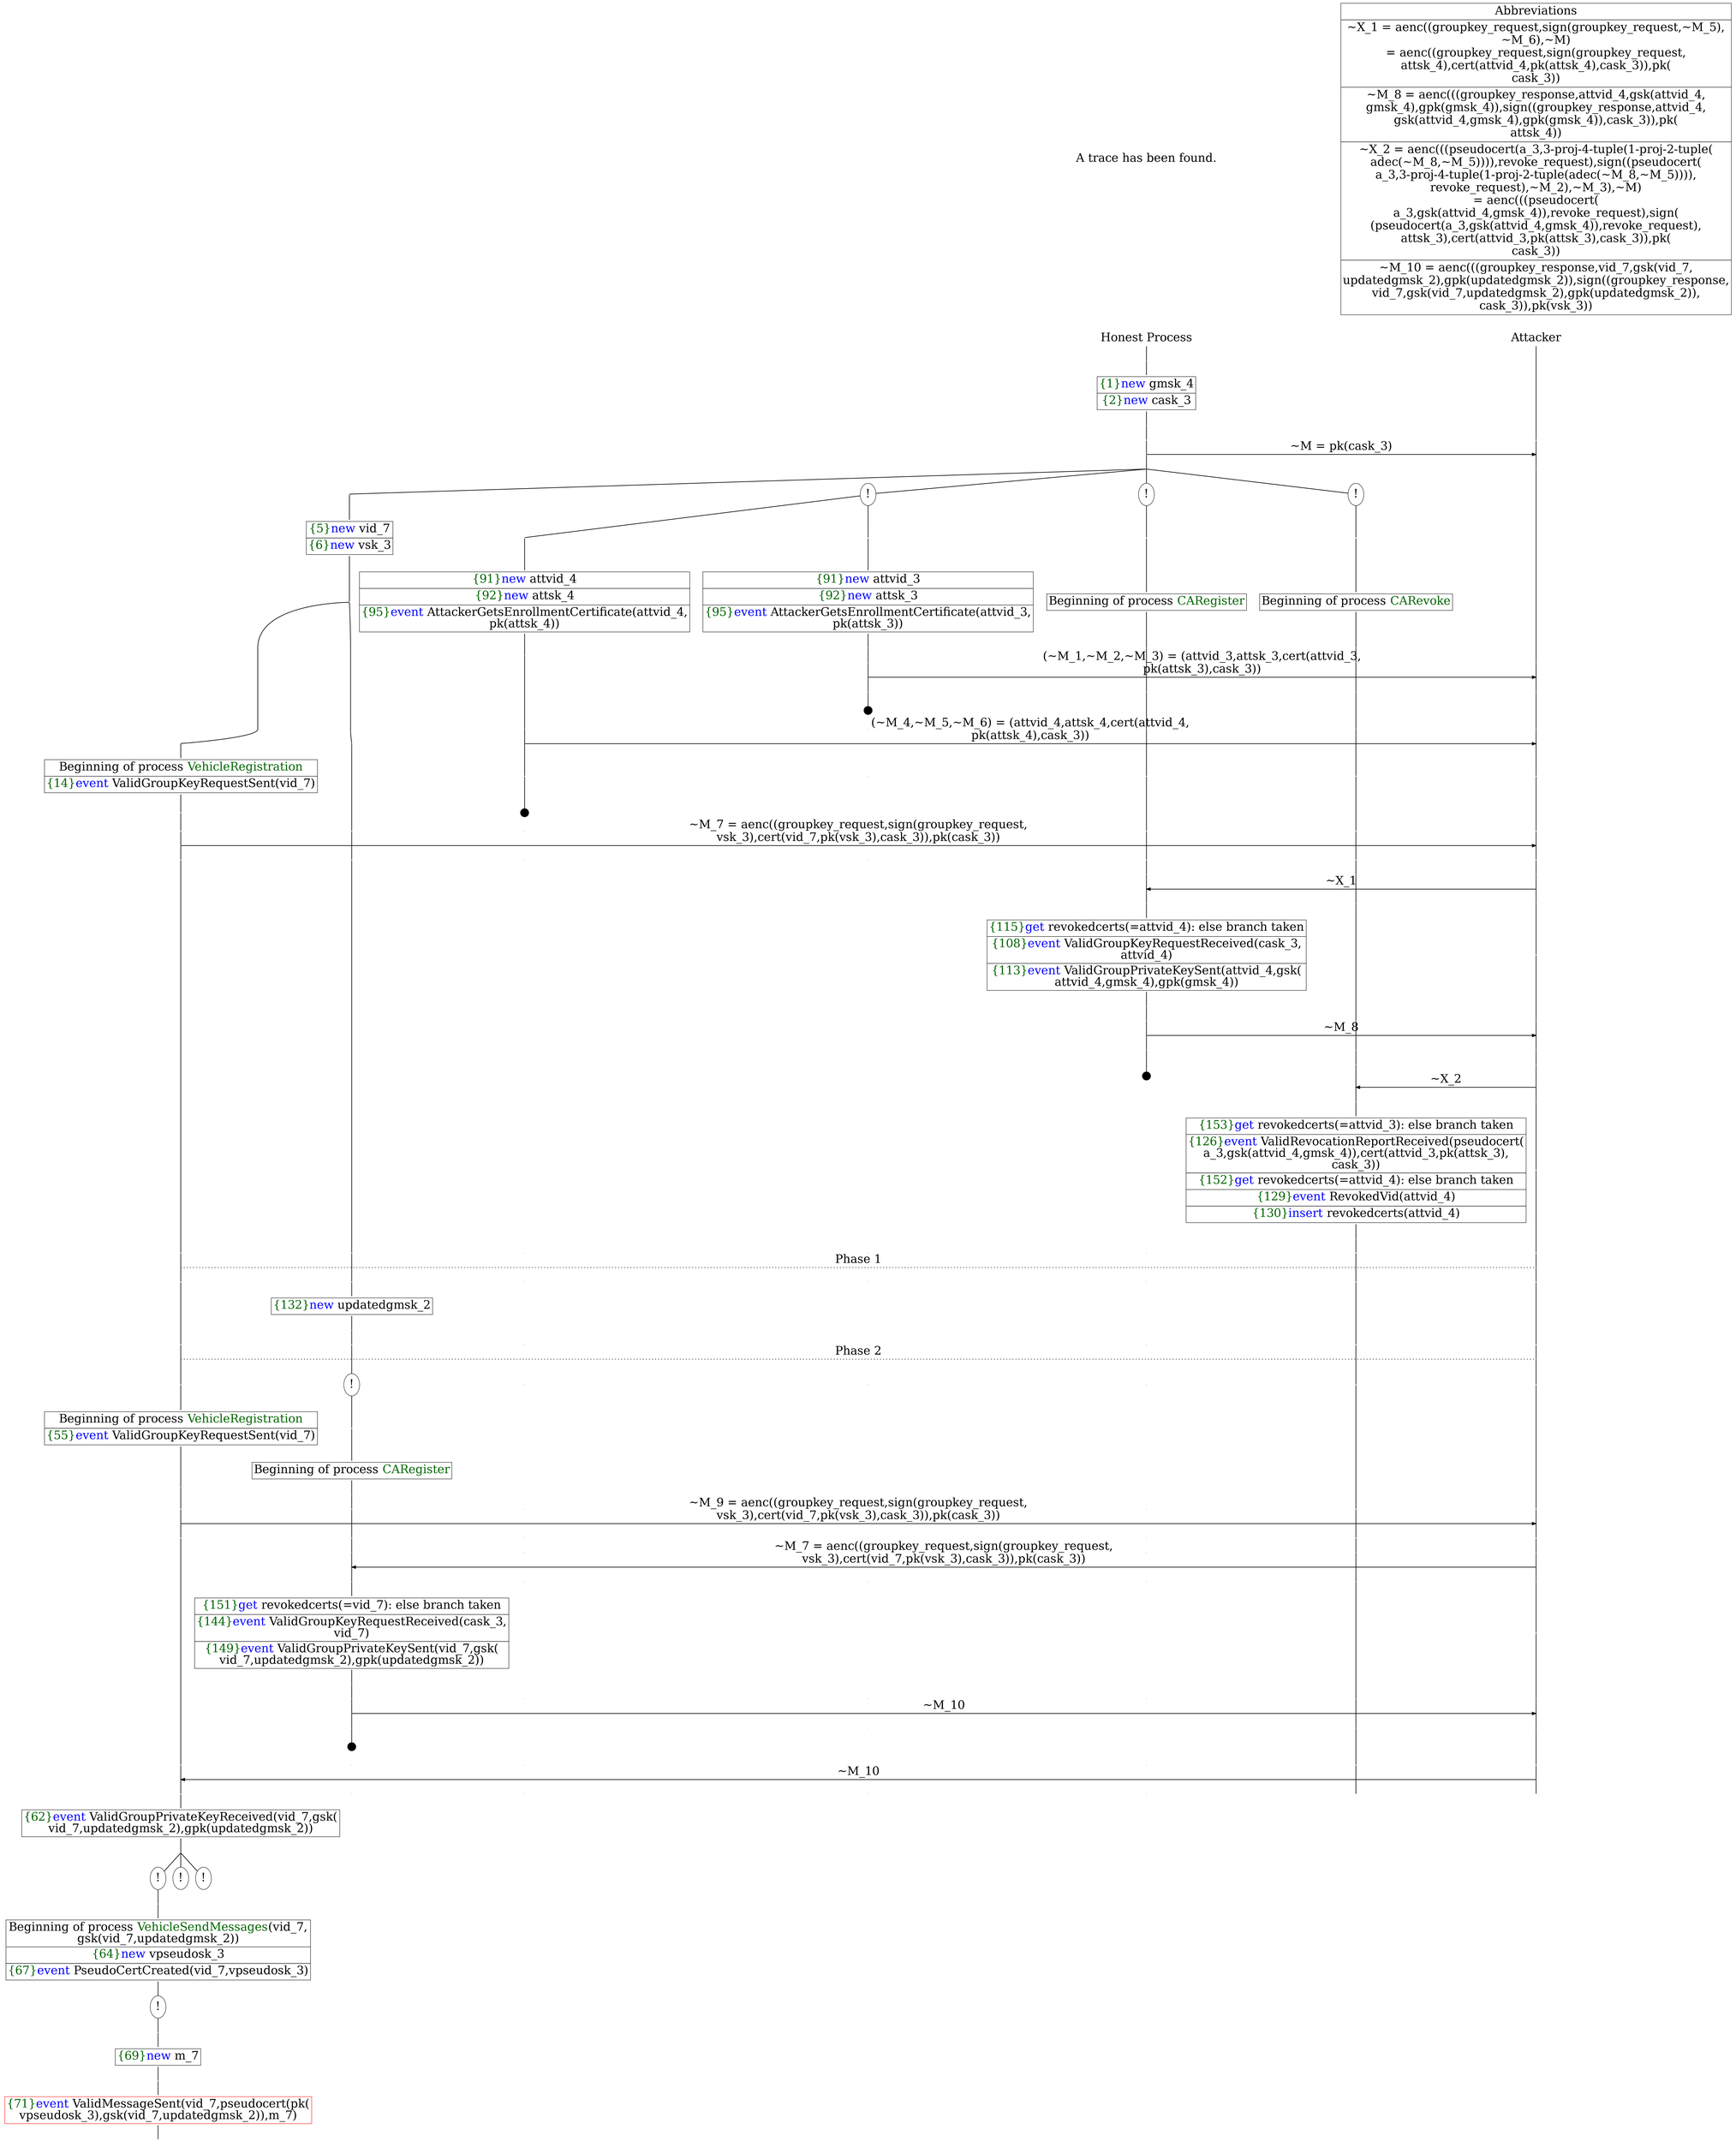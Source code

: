 digraph {
graph [ordering = out]
edge [arrowhead = none, penwidth = 1.6, fontsize = 30]
node [shape = point, width = 0, height = 0, fontsize = 30]
Trace [label = <A trace has been found.<br/>
>, shape = plaintext]
P0__0 [label = "Honest Process", shape = plaintext]
P__0 [label = "Attacker", shape = plaintext]
Trace -> P0__0 [label = "", style = invisible, weight = 100]{rank = same; P0__0 P__0}
P0__0 -> P0__1 [label = <>, weight = 100]
P0__1 -> P0__2 [label = <>, weight = 100]
P0__2 [shape = plaintext, label = <<TABLE BORDER="0" CELLBORDER="1" CELLSPACING="0" CELLPADDING="4"> <TR><TD><FONT COLOR="darkgreen">{1}</FONT><FONT COLOR="blue">new </FONT>gmsk_4</TD></TR><TR><TD><FONT COLOR="darkgreen">{2}</FONT><FONT COLOR="blue">new </FONT>cask_3</TD></TR></TABLE>>]
P0__2 -> P0__3 [label = <>, weight = 100]
P0__3 -> P0__4 [label = <>, weight = 100]
P__0 -> P__1 [label = <>, weight = 100]
{rank = same; P__1 P0__4}
P0__4 -> P0__5 [label = <>, weight = 100]
P__1 -> P__2 [label = <>, weight = 100]
{rank = same; P__2 P0__5}
P0__5 -> P__2 [label = <~M = pk(cask_3)>, arrowhead = normal]
P0__5 -> P0__6 [label = <>, weight = 100]
P__2 -> P__3 [label = <>, weight = 100]
{rank = same; P__3 P0__6}
/*RPar */
P0__6 -> P0_3__6 [label = <>]
P0__6 -> P0_2__6 [label = <>]
P0__6 -> P0_1__6 [label = <>]
P0__6 -> P0_0__6 [label = <>]
P0__6 [label = "", fixedsize = false, width = 0, height = 0, shape = none]
{rank = same; P0_0__6 P0_1__6 P0_2__6 P0_3__6}
P0_0__6 [label = "!", shape = ellipse]
P0_0_0__6 [label = "", fixedsize = false, width = 0, height = 0, shape = none]
P0_0__6 -> P0_0_0__6 [label = <>, weight = 100]
P0_0_0__6 -> P0_0_0__7 [label = <>, weight = 100]
P0_0_0__7 [shape = plaintext, label = <<TABLE BORDER="0" CELLBORDER="1" CELLSPACING="0" CELLPADDING="4"> <TR><TD>Beginning of process <FONT COLOR="darkgreen">CARevoke</FONT></TD></TR></TABLE>>]
P0_0_0__7 -> P0_0_0__8 [label = <>, weight = 100]
P0_1__6 [label = "!", shape = ellipse]
P0_1_0__6 [label = "", fixedsize = false, width = 0, height = 0, shape = none]
P0_1__6 -> P0_1_0__6 [label = <>, weight = 100]
P0_1_0__6 -> P0_1_0__7 [label = <>, weight = 100]
P0_1_0__7 [shape = plaintext, label = <<TABLE BORDER="0" CELLBORDER="1" CELLSPACING="0" CELLPADDING="4"> <TR><TD>Beginning of process <FONT COLOR="darkgreen">CARegister</FONT></TD></TR></TABLE>>]
P0_1_0__7 -> P0_1_0__8 [label = <>, weight = 100]
P0_2__6 [label = "!", shape = ellipse]
{rank = same; P0_2_1__6 P0_2_0__6}
P0_2_1__6 [label = "", fixedsize = false, width = 0, height = 0, shape = none]
P0_2__6 -> P0_2_1__6 [label = <>]
P0_2_0__6 [label = "", fixedsize = false, width = 0, height = 0, shape = none]
P0_2__6 -> P0_2_0__6 [label = <>]
P0_2_0__6 -> P0_2_0__7 [label = <>, weight = 100]
P0_2_0__7 [shape = plaintext, label = <<TABLE BORDER="0" CELLBORDER="1" CELLSPACING="0" CELLPADDING="4"> <TR><TD><FONT COLOR="darkgreen">{91}</FONT><FONT COLOR="blue">new </FONT>attvid_3</TD></TR><TR><TD><FONT COLOR="darkgreen">{92}</FONT><FONT COLOR="blue">new </FONT>attsk_3</TD></TR><TR><TD><FONT COLOR="darkgreen">{95}</FONT><FONT COLOR="blue">event</FONT> AttackerGetsEnrollmentCertificate(attvid_3,<br/>
pk(attsk_3))</TD></TR></TABLE>>]
P0_2_0__7 -> P0_2_0__8 [label = <>, weight = 100]
P0_2_0__8 -> P0_2_0__9 [label = <>, weight = 100]
P0_1_0__8 -> P0_1_0__9 [label = <>, weight = 100]
P0_0_0__8 -> P0_0_0__9 [label = <>, weight = 100]
P__3 -> P__4 [label = <>, weight = 100]
{rank = same; P__4 P0_0_0__9 P0_1_0__9 P0_2_0__9}
P0_2_0__9 -> P0_2_0__10 [label = <>, weight = 100]
P__4 -> P__5 [label = <>, weight = 100]
{rank = same; P__5 P0_2_0__10}
P0_2_0__10 -> P__5 [label = <(~M_1,~M_2,~M_3) = (attvid_3,attsk_3,cert(attvid_3,<br/>
pk(attsk_3),cask_3))>, arrowhead = normal]
P0_2_0__10 -> P0_2_0__11 [label = <>, weight = 100]
P0_1_0__9 -> P0_1_0__10 [label = <>, weight = 100]
P0_0_0__9 -> P0_0_0__10 [label = <>, weight = 100]
P__5 -> P__6 [label = <>, weight = 100]
{rank = same; P__6 P0_0_0__10 P0_1_0__10 P0_2_0__11}
P0_2_0__12 [label = "", width = 0.3, height = 0.3]
P0_2_0__11 -> P0_2_0__12 [label = <>, weight = 100]
P0_2_1__6 -> P0_2_1__7 [label = <>, weight = 100]
P0_2_1__7 [shape = plaintext, label = <<TABLE BORDER="0" CELLBORDER="1" CELLSPACING="0" CELLPADDING="4"> <TR><TD><FONT COLOR="darkgreen">{91}</FONT><FONT COLOR="blue">new </FONT>attvid_4</TD></TR><TR><TD><FONT COLOR="darkgreen">{92}</FONT><FONT COLOR="blue">new </FONT>attsk_4</TD></TR><TR><TD><FONT COLOR="darkgreen">{95}</FONT><FONT COLOR="blue">event</FONT> AttackerGetsEnrollmentCertificate(attvid_4,<br/>
pk(attsk_4))</TD></TR></TABLE>>]
P0_2_1__7 -> P0_2_1__8 [label = <>, weight = 100]
P0_2_1__8 -> P0_2_1__9 [label = <>, weight = 100]
P0_2_0__13 [label = "", style = invisible]
P0_2_0__12 -> P0_2_0__13 [label = <>, weight = 100, style = invisible]
P0_1_0__10 -> P0_1_0__11 [label = <>, weight = 100]
P0_0_0__10 -> P0_0_0__11 [label = <>, weight = 100]
P__6 -> P__7 [label = <>, weight = 100]
{rank = same; P__7 P0_0_0__11 P0_1_0__11 P0_2_0__13 P0_2_1__9}
P0_2_1__9 -> P0_2_1__10 [label = <>, weight = 100]
P__7 -> P__8 [label = <>, weight = 100]
{rank = same; P__8 P0_2_1__10}
P0_2_1__10 -> P__8 [label = <(~M_4,~M_5,~M_6) = (attvid_4,attsk_4,cert(attvid_4,<br/>
pk(attsk_4),cask_3))>, arrowhead = normal]
P0_2_1__10 -> P0_2_1__11 [label = <>, weight = 100]
P0_2_0__14 [label = "", style = invisible]
P0_2_0__13 -> P0_2_0__14 [label = <>, weight = 100, style = invisible]
P0_1_0__11 -> P0_1_0__12 [label = <>, weight = 100]
P0_0_0__11 -> P0_0_0__12 [label = <>, weight = 100]
P__8 -> P__9 [label = <>, weight = 100]
{rank = same; P__9 P0_0_0__12 P0_1_0__12 P0_2_0__14 P0_2_1__11}
P0_2_1__12 [label = "", width = 0.3, height = 0.3]
P0_2_1__11 -> P0_2_1__12 [label = <>, weight = 100]
P0_3__6 -> P0_3__7 [label = <>, weight = 100]
P0_3__7 [shape = plaintext, label = <<TABLE BORDER="0" CELLBORDER="1" CELLSPACING="0" CELLPADDING="4"> <TR><TD><FONT COLOR="darkgreen">{5}</FONT><FONT COLOR="blue">new </FONT>vid_7</TD></TR><TR><TD><FONT COLOR="darkgreen">{6}</FONT><FONT COLOR="blue">new </FONT>vsk_3</TD></TR></TABLE>>]
P0_3__7 -> P0_3__8 [label = <>, weight = 100]
/*RPar */
P0_3__8 -> P0_3_1__8 [label = <>]
P0_3__8 -> P0_3_0__8 [label = <>]
P0_3__8 [label = "", fixedsize = false, width = 0, height = 0, shape = none]
{rank = same; P0_3_0__8 P0_3_1__8}
P0_3_1__8 -> P0_3_1__9 [label = <>, weight = 100]
P0_3_1__9 [shape = plaintext, label = <<TABLE BORDER="0" CELLBORDER="1" CELLSPACING="0" CELLPADDING="4"> <TR><TD>Beginning of process <FONT COLOR="darkgreen">VehicleRegistration</FONT></TD></TR><TR><TD><FONT COLOR="darkgreen">{14}</FONT><FONT COLOR="blue">event</FONT> ValidGroupKeyRequestSent(vid_7)</TD></TR></TABLE>>]
P0_3_1__9 -> P0_3_1__10 [label = <>, weight = 100]
P0_3_1__10 -> P0_3_1__11 [label = <>, weight = 100]
P0_3_0__8 -> P0_3_0__9 [label = <>, weight = 100]
P0_2_1__13 [label = "", style = invisible]
P0_2_1__12 -> P0_2_1__13 [label = <>, weight = 100, style = invisible]
P0_2_0__15 [label = "", style = invisible]
P0_2_0__14 -> P0_2_0__15 [label = <>, weight = 100, style = invisible]
P0_1_0__12 -> P0_1_0__13 [label = <>, weight = 100]
P0_0_0__12 -> P0_0_0__13 [label = <>, weight = 100]
P__9 -> P__10 [label = <>, weight = 100]
{rank = same; P__10 P0_0_0__13 P0_1_0__13 P0_2_0__15 P0_2_1__13 P0_3_0__9 P0_3_1__11}
P0_3_1__11 -> P0_3_1__12 [label = <>, weight = 100]
P__10 -> P__11 [label = <>, weight = 100]
{rank = same; P__11 P0_3_1__12}
P0_3_1__12 -> P__11 [label = <~M_7 = aenc((groupkey_request,sign(groupkey_request,<br/>
vsk_3),cert(vid_7,pk(vsk_3),cask_3)),pk(cask_3))>, arrowhead = normal]
P0_3_1__12 -> P0_3_1__13 [label = <>, weight = 100]
P0_3_0__9 -> P0_3_0__10 [label = <>, weight = 100]
P0_2_1__14 [label = "", style = invisible]
P0_2_1__13 -> P0_2_1__14 [label = <>, weight = 100, style = invisible]
P0_2_0__16 [label = "", style = invisible]
P0_2_0__15 -> P0_2_0__16 [label = <>, weight = 100, style = invisible]
P0_1_0__13 -> P0_1_0__14 [label = <>, weight = 100]
P0_0_0__13 -> P0_0_0__14 [label = <>, weight = 100]
P__11 -> P__12 [label = <>, weight = 100]
{rank = same; P__12 P0_0_0__14 P0_1_0__14 P0_2_0__16 P0_2_1__14 P0_3_0__10 P0_3_1__13}
P0_1_0__14 -> P0_1_0__15 [label = <>, weight = 100]
P0_0_0__14 -> P0_0_0__15 [label = <>, weight = 100]
P__12 -> P__13 [label = <>, weight = 100]
{rank = same; P__13 P0_0_0__15 P0_1_0__15}
P0_1_0__15 -> P0_1_0__16 [label = <>, weight = 100]
P__13 -> P__14 [label = <>, weight = 100]
{rank = same; P__14 P0_1_0__16}
P0_1_0__16 -> P__14 [label = <~X_1>, dir = back, arrowhead = normal]
P0_1_0__16 -> P0_1_0__17 [label = <>, weight = 100]
P0_0_0__15 -> P0_0_0__16 [label = <>, weight = 100]
P__14 -> P__15 [label = <>, weight = 100]
{rank = same; P__15 P0_0_0__16 P0_1_0__17}
P0_1_0__17 -> P0_1_0__18 [label = <>, weight = 100]
P0_1_0__18 [shape = plaintext, label = <<TABLE BORDER="0" CELLBORDER="1" CELLSPACING="0" CELLPADDING="4"> <TR><TD><FONT COLOR="darkgreen">{115}</FONT><FONT COLOR="blue">get</FONT> revokedcerts(=attvid_4): else branch taken<br/>
</TD></TR><TR><TD><FONT COLOR="darkgreen">{108}</FONT><FONT COLOR="blue">event</FONT> ValidGroupKeyRequestReceived(cask_3,<br/>
attvid_4)</TD></TR><TR><TD><FONT COLOR="darkgreen">{113}</FONT><FONT COLOR="blue">event</FONT> ValidGroupPrivateKeySent(attvid_4,gsk(<br/>
attvid_4,gmsk_4),gpk(gmsk_4))</TD></TR></TABLE>>]
P0_1_0__18 -> P0_1_0__19 [label = <>, weight = 100]
P__15 -> P__16 [label = <>, weight = 100]
{rank = same; P__16 P0_1_0__18}
P0_1_0__19 -> P0_1_0__20 [label = <>, weight = 100]
P0_0_0__16 -> P0_0_0__17 [label = <>, weight = 100]
P__16 -> P__17 [label = <>, weight = 100]
{rank = same; P__17 P0_0_0__17 P0_1_0__20}
P0_1_0__20 -> P0_1_0__21 [label = <>, weight = 100]
P__17 -> P__18 [label = <>, weight = 100]
{rank = same; P__18 P0_1_0__21}
P0_1_0__21 -> P__18 [label = <~M_8>, arrowhead = normal]
P0_1_0__21 -> P0_1_0__22 [label = <>, weight = 100]
P0_0_0__17 -> P0_0_0__18 [label = <>, weight = 100]
P__18 -> P__19 [label = <>, weight = 100]
{rank = same; P__19 P0_0_0__18 P0_1_0__22}
P0_1_0__23 [label = "", width = 0.3, height = 0.3]
P0_1_0__22 -> P0_1_0__23 [label = <>, weight = 100]
P0_0_0__18 -> P0_0_0__19 [label = <>, weight = 100]
P__19 -> P__20 [label = <>, weight = 100]
{rank = same; P__20 P0_0_0__19}
P0_0_0__19 -> P0_0_0__20 [label = <>, weight = 100]
P__20 -> P__21 [label = <>, weight = 100]
{rank = same; P__21 P0_0_0__20}
P0_0_0__20 -> P__21 [label = <~X_2>, dir = back, arrowhead = normal]
P0_0_0__20 -> P0_0_0__21 [label = <>, weight = 100]
P__21 -> P__22 [label = <>, weight = 100]
{rank = same; P__22 P0_0_0__21}
P0_0_0__21 -> P0_0_0__22 [label = <>, weight = 100]
P0_0_0__22 [shape = plaintext, label = <<TABLE BORDER="0" CELLBORDER="1" CELLSPACING="0" CELLPADDING="4"> <TR><TD><FONT COLOR="darkgreen">{153}</FONT><FONT COLOR="blue">get</FONT> revokedcerts(=attvid_3): else branch taken<br/>
</TD></TR><TR><TD><FONT COLOR="darkgreen">{126}</FONT><FONT COLOR="blue">event</FONT> ValidRevocationReportReceived(pseudocert(<br/>
a_3,gsk(attvid_4,gmsk_4)),cert(attvid_3,pk(attsk_3),<br/>
cask_3))</TD></TR><TR><TD><FONT COLOR="darkgreen">{152}</FONT><FONT COLOR="blue">get</FONT> revokedcerts(=attvid_4): else branch taken<br/>
</TD></TR><TR><TD><FONT COLOR="darkgreen">{129}</FONT><FONT COLOR="blue">event</FONT> RevokedVid(attvid_4)</TD></TR><TR><TD><FONT COLOR="darkgreen">{130}</FONT><FONT COLOR="blue">insert </FONT>revokedcerts(attvid_4)</TD></TR></TABLE>>]
P0_0_0__22 -> P0_0_0__23 [label = <>, weight = 100]
P__22 -> P__23 [label = <>, weight = 100]
{rank = same; P__23 P0_0_0__22}
P0_3_1__13 -> P0_3_1__14 [label = <>, weight = 100]
P0_3_0__10 -> P0_3_0__11 [label = <>, weight = 100]
P0_2_1__15 [label = "", style = invisible]
P0_2_1__14 -> P0_2_1__15 [label = <>, weight = 100, style = invisible]
P0_2_0__17 [label = "", style = invisible]
P0_2_0__16 -> P0_2_0__17 [label = <>, weight = 100, style = invisible]
P0_1_0__24 [label = "", style = invisible]
P0_1_0__23 -> P0_1_0__24 [label = <>, weight = 100, style = invisible]
P0_0_0__23 -> P0_0_0__24 [label = <>, weight = 100]
P__23 -> P__24 [label = <>, weight = 100]
{rank = same; P__24 P0_0_0__24 P0_1_0__24 P0_2_0__17 P0_2_1__15 P0_3_0__11 P0_3_1__14}
P0_3_1__14 -> P0_3_1__15 [label = <>, weight = 100]
P__24 -> P__25 [label = <>, weight = 100]
{rank = same; P__25 P0_3_1__15}
P0_3_1__15 -> P__25 [label = <Phase 1>, style = dotted]
P0_3_1__15 -> P0_3_1__16 [label = <>, weight = 100]
P0_3_0__11 -> P0_3_0__12 [label = <>, weight = 100]
P0_2_1__16 [label = "", style = invisible]
P0_2_1__15 -> P0_2_1__16 [label = <>, weight = 100, style = invisible]
P0_2_0__18 [label = "", style = invisible]
P0_2_0__17 -> P0_2_0__18 [label = <>, weight = 100, style = invisible]
P0_1_0__25 [label = "", style = invisible]
P0_1_0__24 -> P0_1_0__25 [label = <>, weight = 100, style = invisible]
P0_0_0__24 -> P0_0_0__25 [label = <>, weight = 100]
P__25 -> P__26 [label = <>, weight = 100]
{rank = same; P__26 P0_0_0__25 P0_1_0__25 P0_2_0__18 P0_2_1__16 P0_3_0__12 P0_3_1__16}
P0_3_0__12 -> P0_3_0__13 [label = <>, weight = 100]
P0_3_0__13 [shape = plaintext, label = <<TABLE BORDER="0" CELLBORDER="1" CELLSPACING="0" CELLPADDING="4"> <TR><TD><FONT COLOR="darkgreen">{132}</FONT><FONT COLOR="blue">new </FONT>updatedgmsk_2</TD></TR></TABLE>>]
P0_3_0__13 -> P0_3_0__14 [label = <>, weight = 100]
P0_3_1__16 -> P0_3_1__17 [label = <>, weight = 100]
P0_3_0__14 -> P0_3_0__15 [label = <>, weight = 100]
P0_2_1__17 [label = "", style = invisible]
P0_2_1__16 -> P0_2_1__17 [label = <>, weight = 100, style = invisible]
P0_2_0__19 [label = "", style = invisible]
P0_2_0__18 -> P0_2_0__19 [label = <>, weight = 100, style = invisible]
P0_1_0__26 [label = "", style = invisible]
P0_1_0__25 -> P0_1_0__26 [label = <>, weight = 100, style = invisible]
P0_0_0__25 -> P0_0_0__26 [label = <>, weight = 100]
P__26 -> P__27 [label = <>, weight = 100]
{rank = same; P__27 P0_0_0__26 P0_1_0__26 P0_2_0__19 P0_2_1__17 P0_3_0__15 P0_3_1__17}
P0_3_1__17 -> P0_3_1__18 [label = <>, weight = 100]
P__27 -> P__28 [label = <>, weight = 100]
{rank = same; P__28 P0_3_1__18}
P0_3_1__18 -> P__28 [label = <Phase 2>, style = dotted]
P0_3_1__18 -> P0_3_1__19 [label = <>, weight = 100]
P0_3_0__15 -> P0_3_0__16 [label = <>, weight = 100]
P0_2_1__18 [label = "", style = invisible]
P0_2_1__17 -> P0_2_1__18 [label = <>, weight = 100, style = invisible]
P0_2_0__20 [label = "", style = invisible]
P0_2_0__19 -> P0_2_0__20 [label = <>, weight = 100, style = invisible]
P0_1_0__27 [label = "", style = invisible]
P0_1_0__26 -> P0_1_0__27 [label = <>, weight = 100, style = invisible]
P0_0_0__26 -> P0_0_0__27 [label = <>, weight = 100]
P__28 -> P__29 [label = <>, weight = 100]
{rank = same; P__29 P0_0_0__27 P0_1_0__27 P0_2_0__20 P0_2_1__18 P0_3_0__16 P0_3_1__19}
P0_3_0__16 [label = "!", shape = ellipse]
P0_3_0_0__16 [label = "", fixedsize = false, width = 0, height = 0, shape = none]
P0_3_0__16 -> P0_3_0_0__16 [label = <>, weight = 100]
P0_3_0_0__16 -> P0_3_0_0__17 [label = <>, weight = 100]
P0_3_0_0__17 [shape = plaintext, label = <<TABLE BORDER="0" CELLBORDER="1" CELLSPACING="0" CELLPADDING="4"> <TR><TD>Beginning of process <FONT COLOR="darkgreen">CARegister</FONT></TD></TR></TABLE>>]
P0_3_0_0__17 -> P0_3_0_0__18 [label = <>, weight = 100]
P0_3_1__19 -> P0_3_1__20 [label = <>, weight = 100]
P0_3_1__20 [shape = plaintext, label = <<TABLE BORDER="0" CELLBORDER="1" CELLSPACING="0" CELLPADDING="4"> <TR><TD>Beginning of process <FONT COLOR="darkgreen">VehicleRegistration</FONT></TD></TR><TR><TD><FONT COLOR="darkgreen">{55}</FONT><FONT COLOR="blue">event</FONT> ValidGroupKeyRequestSent(vid_7)</TD></TR></TABLE>>]
P0_3_1__20 -> P0_3_1__21 [label = <>, weight = 100]
P0_3_1__21 -> P0_3_1__22 [label = <>, weight = 100]
P0_3_0_0__18 -> P0_3_0_0__19 [label = <>, weight = 100]
P0_2_1__19 [label = "", style = invisible]
P0_2_1__18 -> P0_2_1__19 [label = <>, weight = 100, style = invisible]
P0_2_0__21 [label = "", style = invisible]
P0_2_0__20 -> P0_2_0__21 [label = <>, weight = 100, style = invisible]
P0_1_0__28 [label = "", style = invisible]
P0_1_0__27 -> P0_1_0__28 [label = <>, weight = 100, style = invisible]
P0_0_0__27 -> P0_0_0__28 [label = <>, weight = 100]
P__29 -> P__30 [label = <>, weight = 100]
{rank = same; P__30 P0_0_0__28 P0_1_0__28 P0_2_0__21 P0_2_1__19 P0_3_0_0__19 P0_3_1__22}
P0_3_1__22 -> P0_3_1__23 [label = <>, weight = 100]
P__30 -> P__31 [label = <>, weight = 100]
{rank = same; P__31 P0_3_1__23}
P0_3_1__23 -> P__31 [label = <~M_9 = aenc((groupkey_request,sign(groupkey_request,<br/>
vsk_3),cert(vid_7,pk(vsk_3),cask_3)),pk(cask_3))>, arrowhead = normal]
P0_3_1__23 -> P0_3_1__24 [label = <>, weight = 100]
P0_3_0_0__19 -> P0_3_0_0__20 [label = <>, weight = 100]
P0_2_1__20 [label = "", style = invisible]
P0_2_1__19 -> P0_2_1__20 [label = <>, weight = 100, style = invisible]
P0_2_0__22 [label = "", style = invisible]
P0_2_0__21 -> P0_2_0__22 [label = <>, weight = 100, style = invisible]
P0_1_0__29 [label = "", style = invisible]
P0_1_0__28 -> P0_1_0__29 [label = <>, weight = 100, style = invisible]
P0_0_0__28 -> P0_0_0__29 [label = <>, weight = 100]
P__31 -> P__32 [label = <>, weight = 100]
{rank = same; P__32 P0_0_0__29 P0_1_0__29 P0_2_0__22 P0_2_1__20 P0_3_0_0__20 P0_3_1__24}
P0_3_0_0__20 -> P0_3_0_0__21 [label = <>, weight = 100]
P0_2_1__21 [label = "", style = invisible]
P0_2_1__20 -> P0_2_1__21 [label = <>, weight = 100, style = invisible]
P0_2_0__23 [label = "", style = invisible]
P0_2_0__22 -> P0_2_0__23 [label = <>, weight = 100, style = invisible]
P0_1_0__30 [label = "", style = invisible]
P0_1_0__29 -> P0_1_0__30 [label = <>, weight = 100, style = invisible]
P0_0_0__29 -> P0_0_0__30 [label = <>, weight = 100]
P__32 -> P__33 [label = <>, weight = 100]
{rank = same; P__33 P0_0_0__30 P0_1_0__30 P0_2_0__23 P0_2_1__21 P0_3_0_0__21}
P0_3_0_0__21 -> P0_3_0_0__22 [label = <>, weight = 100]
P__33 -> P__34 [label = <>, weight = 100]
{rank = same; P__34 P0_3_0_0__22}
P0_3_0_0__22 -> P__34 [label = <~M_7 = aenc((groupkey_request,sign(groupkey_request,<br/>
vsk_3),cert(vid_7,pk(vsk_3),cask_3)),pk(cask_3))>, dir = back, arrowhead = normal]
P0_3_0_0__22 -> P0_3_0_0__23 [label = <>, weight = 100]
P0_2_1__22 [label = "", style = invisible]
P0_2_1__21 -> P0_2_1__22 [label = <>, weight = 100, style = invisible]
P0_2_0__24 [label = "", style = invisible]
P0_2_0__23 -> P0_2_0__24 [label = <>, weight = 100, style = invisible]
P0_1_0__31 [label = "", style = invisible]
P0_1_0__30 -> P0_1_0__31 [label = <>, weight = 100, style = invisible]
P0_0_0__30 -> P0_0_0__31 [label = <>, weight = 100]
P__34 -> P__35 [label = <>, weight = 100]
{rank = same; P__35 P0_0_0__31 P0_1_0__31 P0_2_0__24 P0_2_1__22 P0_3_0_0__23}
P0_3_0_0__23 -> P0_3_0_0__24 [label = <>, weight = 100]
P0_3_0_0__24 [shape = plaintext, label = <<TABLE BORDER="0" CELLBORDER="1" CELLSPACING="0" CELLPADDING="4"> <TR><TD><FONT COLOR="darkgreen">{151}</FONT><FONT COLOR="blue">get</FONT> revokedcerts(=vid_7): else branch taken<br/>
</TD></TR><TR><TD><FONT COLOR="darkgreen">{144}</FONT><FONT COLOR="blue">event</FONT> ValidGroupKeyRequestReceived(cask_3,<br/>
vid_7)</TD></TR><TR><TD><FONT COLOR="darkgreen">{149}</FONT><FONT COLOR="blue">event</FONT> ValidGroupPrivateKeySent(vid_7,gsk(<br/>
vid_7,updatedgmsk_2),gpk(updatedgmsk_2))</TD></TR></TABLE>>]
P0_3_0_0__24 -> P0_3_0_0__25 [label = <>, weight = 100]
P__35 -> P__36 [label = <>, weight = 100]
{rank = same; P__36 P0_3_0_0__24}
P0_3_0_0__25 -> P0_3_0_0__26 [label = <>, weight = 100]
P0_2_1__23 [label = "", style = invisible]
P0_2_1__22 -> P0_2_1__23 [label = <>, weight = 100, style = invisible]
P0_2_0__25 [label = "", style = invisible]
P0_2_0__24 -> P0_2_0__25 [label = <>, weight = 100, style = invisible]
P0_1_0__32 [label = "", style = invisible]
P0_1_0__31 -> P0_1_0__32 [label = <>, weight = 100, style = invisible]
P0_0_0__31 -> P0_0_0__32 [label = <>, weight = 100]
P__36 -> P__37 [label = <>, weight = 100]
{rank = same; P__37 P0_0_0__32 P0_1_0__32 P0_2_0__25 P0_2_1__23 P0_3_0_0__26}
P0_3_0_0__26 -> P0_3_0_0__27 [label = <>, weight = 100]
P__37 -> P__38 [label = <>, weight = 100]
{rank = same; P__38 P0_3_0_0__27}
P0_3_0_0__27 -> P__38 [label = <~M_10>, arrowhead = normal]
P0_3_0_0__27 -> P0_3_0_0__28 [label = <>, weight = 100]
P0_2_1__24 [label = "", style = invisible]
P0_2_1__23 -> P0_2_1__24 [label = <>, weight = 100, style = invisible]
P0_2_0__26 [label = "", style = invisible]
P0_2_0__25 -> P0_2_0__26 [label = <>, weight = 100, style = invisible]
P0_1_0__33 [label = "", style = invisible]
P0_1_0__32 -> P0_1_0__33 [label = <>, weight = 100, style = invisible]
P0_0_0__32 -> P0_0_0__33 [label = <>, weight = 100]
P__38 -> P__39 [label = <>, weight = 100]
{rank = same; P__39 P0_0_0__33 P0_1_0__33 P0_2_0__26 P0_2_1__24 P0_3_0_0__28}
P0_3_0_0__29 [label = "", width = 0.3, height = 0.3]
P0_3_0_0__28 -> P0_3_0_0__29 [label = <>, weight = 100]
P0_3_1__24 -> P0_3_1__25 [label = <>, weight = 100]
P0_3_0_0__30 [label = "", style = invisible]
P0_3_0_0__29 -> P0_3_0_0__30 [label = <>, weight = 100, style = invisible]
P0_2_1__25 [label = "", style = invisible]
P0_2_1__24 -> P0_2_1__25 [label = <>, weight = 100, style = invisible]
P0_2_0__27 [label = "", style = invisible]
P0_2_0__26 -> P0_2_0__27 [label = <>, weight = 100, style = invisible]
P0_1_0__34 [label = "", style = invisible]
P0_1_0__33 -> P0_1_0__34 [label = <>, weight = 100, style = invisible]
P0_0_0__33 -> P0_0_0__34 [label = <>, weight = 100]
P__39 -> P__40 [label = <>, weight = 100]
{rank = same; P__40 P0_0_0__34 P0_1_0__34 P0_2_0__27 P0_2_1__25 P0_3_0_0__30 P0_3_1__25}
P0_3_1__25 -> P0_3_1__26 [label = <>, weight = 100]
P__40 -> P__41 [label = <>, weight = 100]
{rank = same; P__41 P0_3_1__26}
P0_3_1__26 -> P__41 [label = <~M_10>, dir = back, arrowhead = normal]
P0_3_1__26 -> P0_3_1__27 [label = <>, weight = 100]
P0_3_0_0__31 [label = "", style = invisible]
P0_3_0_0__30 -> P0_3_0_0__31 [label = <>, weight = 100, style = invisible]
P0_2_1__26 [label = "", style = invisible]
P0_2_1__25 -> P0_2_1__26 [label = <>, weight = 100, style = invisible]
P0_2_0__28 [label = "", style = invisible]
P0_2_0__27 -> P0_2_0__28 [label = <>, weight = 100, style = invisible]
P0_1_0__35 [label = "", style = invisible]
P0_1_0__34 -> P0_1_0__35 [label = <>, weight = 100, style = invisible]
P0_0_0__34 -> P0_0_0__35 [label = <>, weight = 100]
P__41 -> P__42 [label = <>, weight = 100]
{rank = same; P__42 P0_0_0__35 P0_1_0__35 P0_2_0__28 P0_2_1__26 P0_3_0_0__31 P0_3_1__27}
P0_3_1__27 -> P0_3_1__28 [label = <>, weight = 100]
P0_3_1__28 [shape = plaintext, label = <<TABLE BORDER="0" CELLBORDER="1" CELLSPACING="0" CELLPADDING="4"> <TR><TD><FONT COLOR="darkgreen">{62}</FONT><FONT COLOR="blue">event</FONT> ValidGroupPrivateKeyReceived(vid_7,gsk(<br/>
vid_7,updatedgmsk_2),gpk(updatedgmsk_2))</TD></TR></TABLE>>]
P0_3_1__28 -> P0_3_1__29 [label = <>, weight = 100]
/*RPar */
P0_3_1__29 -> P0_3_1_2__29 [label = <>]
P0_3_1__29 -> P0_3_1_1__29 [label = <>]
P0_3_1__29 -> P0_3_1_0__29 [label = <>]
P0_3_1__29 [label = "", fixedsize = false, width = 0, height = 0, shape = none]
{rank = same; P0_3_1_0__29 P0_3_1_1__29 P0_3_1_2__29}
P0_3_1_0__29 [label = "!", shape = ellipse]
P0_3_1_1__29 [label = "!", shape = ellipse]
P0_3_1_2__29 [label = "!", shape = ellipse]
P0_3_1_2_0__29 [label = "", fixedsize = false, width = 0, height = 0, shape = none]
P0_3_1_2__29 -> P0_3_1_2_0__29 [label = <>, weight = 100]
P0_3_1_2_0__29 -> P0_3_1_2_0__30 [label = <>, weight = 100]
P0_3_1_2_0__30 [shape = plaintext, label = <<TABLE BORDER="0" CELLBORDER="1" CELLSPACING="0" CELLPADDING="4"> <TR><TD>Beginning of process <FONT COLOR="darkgreen">VehicleSendMessages</FONT>(vid_7,<br/>
gsk(vid_7,updatedgmsk_2))</TD></TR><TR><TD><FONT COLOR="darkgreen">{64}</FONT><FONT COLOR="blue">new </FONT>vpseudosk_3</TD></TR><TR><TD><FONT COLOR="darkgreen">{67}</FONT><FONT COLOR="blue">event</FONT> PseudoCertCreated(vid_7,vpseudosk_3)<br/>
</TD></TR></TABLE>>]
P0_3_1_2_0__30 -> P0_3_1_2_0__31 [label = <>, weight = 100]
P0_3_1_2_0__31 [label = "!", shape = ellipse]
P0_3_1_2_0_0__31 [label = "", fixedsize = false, width = 0, height = 0, shape = none]
P0_3_1_2_0__31 -> P0_3_1_2_0_0__31 [label = <>, weight = 100]
P0_3_1_2_0_0__31 -> P0_3_1_2_0_0__32 [label = <>, weight = 100]
P0_3_1_2_0_0__32 [shape = plaintext, label = <<TABLE BORDER="0" CELLBORDER="1" CELLSPACING="0" CELLPADDING="4"> <TR><TD><FONT COLOR="darkgreen">{69}</FONT><FONT COLOR="blue">new </FONT>m_7</TD></TR></TABLE>>]
P0_3_1_2_0_0__32 -> P0_3_1_2_0_0__33 [label = <>, weight = 100]
P0_3_1_2_0_0__33 -> P0_3_1_2_0_0__34 [label = <>, weight = 100]
P0_3_1_2_0_0__34 [color = red, shape = plaintext, label = <<TABLE BORDER="0" CELLBORDER="1" CELLSPACING="0" CELLPADDING="4"> <TR><TD><FONT COLOR="darkgreen">{71}</FONT><FONT COLOR="blue">event</FONT> ValidMessageSent(vid_7,pseudocert(pk(<br/>
vpseudosk_3),gsk(vid_7,updatedgmsk_2)),m_7)</TD></TR></TABLE>>]
P0_3_1_2_0_0__34 -> P0_3_1_2_0_0__35 [label = <>, weight = 100]
Abbrev [shape = plaintext, label = <<TABLE BORDER="0" CELLBORDER="1" CELLSPACING="0" CELLPADDING="4"><TR> <TD> Abbreviations </TD></TR><TR><TD>~X_1 = aenc((groupkey_request,sign(groupkey_request,~M_5),<br/>
~M_6),~M)<br/>
= aenc((groupkey_request,sign(groupkey_request,<br/>
attsk_4),cert(attvid_4,pk(attsk_4),cask_3)),pk(<br/>
cask_3))</TD></TR><TR><TD>~M_8 = aenc(((groupkey_response,attvid_4,gsk(attvid_4,<br/>
gmsk_4),gpk(gmsk_4)),sign((groupkey_response,attvid_4,<br/>
gsk(attvid_4,gmsk_4),gpk(gmsk_4)),cask_3)),pk(<br/>
attsk_4))</TD></TR><TR><TD>~X_2 = aenc(((pseudocert(a_3,3-proj-4-tuple(1-proj-2-tuple(<br/>
adec(~M_8,~M_5)))),revoke_request),sign((pseudocert(<br/>
a_3,3-proj-4-tuple(1-proj-2-tuple(adec(~M_8,~M_5)))),<br/>
revoke_request),~M_2),~M_3),~M)<br/>
= aenc(((pseudocert(<br/>
a_3,gsk(attvid_4,gmsk_4)),revoke_request),sign(<br/>
(pseudocert(a_3,gsk(attvid_4,gmsk_4)),revoke_request),<br/>
attsk_3),cert(attvid_3,pk(attsk_3),cask_3)),pk(<br/>
cask_3))</TD></TR><TR><TD>~M_10 = aenc(((groupkey_response,vid_7,gsk(vid_7,<br/>
updatedgmsk_2),gpk(updatedgmsk_2)),sign((groupkey_response,<br/>
vid_7,gsk(vid_7,updatedgmsk_2),gpk(updatedgmsk_2)),<br/>
cask_3)),pk(vsk_3))</TD></TR></TABLE>>]Abbrev -> P__0 [style = invisible, weight =100]}